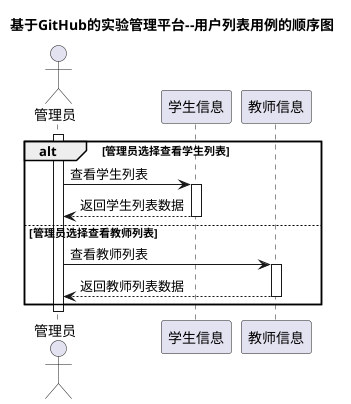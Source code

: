 @startuml
title 基于GitHub的实验管理平台--用户列表用例的顺序图
actor 管理员
activate 管理员
alt 管理员选择查看学生列表
    管理员->学生信息:查看学生列表
    activate 学生信息
    学生信息-->管理员:返回学生列表数据
    deactivate 学生信息
else 管理员选择查看教师列表
    管理员->教师信息:查看教师列表
    activate 教师信息
    教师信息-->管理员:返回教师列表数据
    deactivate 教师信息
end
deactivate 管理员
@enduml